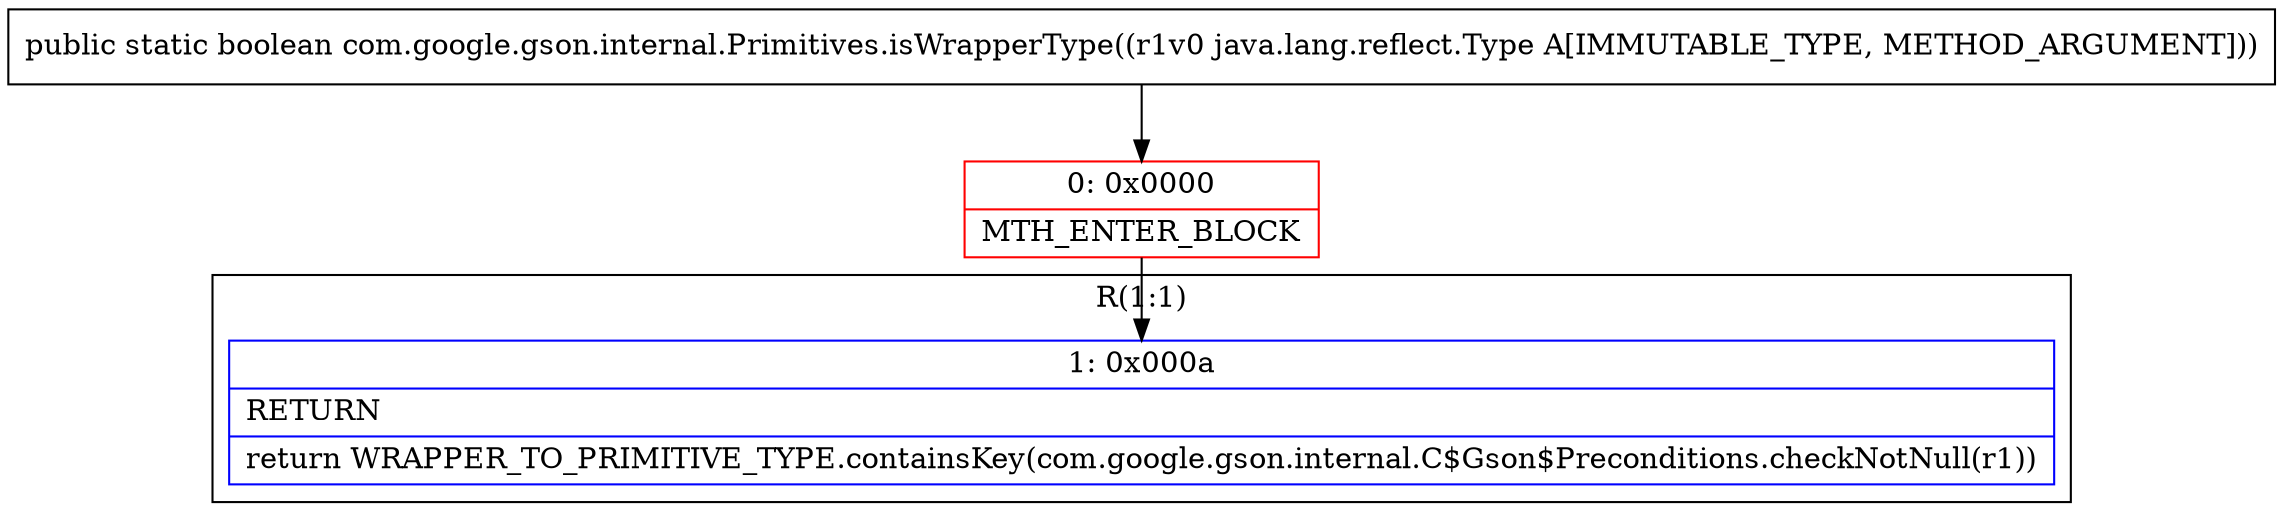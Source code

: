 digraph "CFG forcom.google.gson.internal.Primitives.isWrapperType(Ljava\/lang\/reflect\/Type;)Z" {
subgraph cluster_Region_1540160628 {
label = "R(1:1)";
node [shape=record,color=blue];
Node_1 [shape=record,label="{1\:\ 0x000a|RETURN\l|return WRAPPER_TO_PRIMITIVE_TYPE.containsKey(com.google.gson.internal.C$Gson$Preconditions.checkNotNull(r1))\l}"];
}
Node_0 [shape=record,color=red,label="{0\:\ 0x0000|MTH_ENTER_BLOCK\l}"];
MethodNode[shape=record,label="{public static boolean com.google.gson.internal.Primitives.isWrapperType((r1v0 java.lang.reflect.Type A[IMMUTABLE_TYPE, METHOD_ARGUMENT])) }"];
MethodNode -> Node_0;
Node_0 -> Node_1;
}

